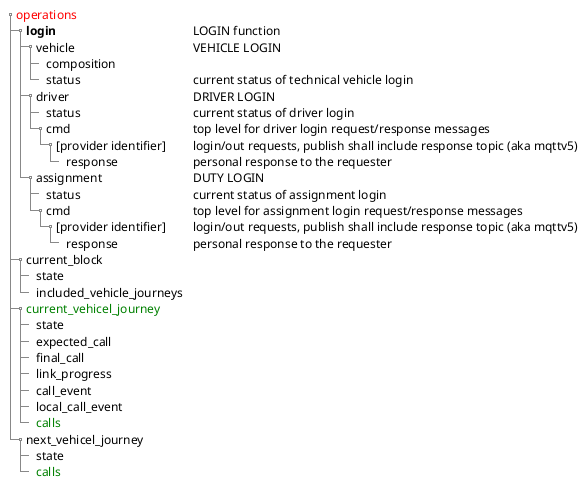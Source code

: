 @startsalt (id=operations)

' Login and merged topics based or related to TOBS Onboard MQTT RM02v0.3.12_ITxPT
' Status: workdoc, version 0.1
{
{T
'.

' Operational Information Topics
+ <font color=red>operations
'+++ vehicle
'++++ unique_identifier
'++++ assigned_identifier
++ **login** | LOGIN function
+++ vehicle | VEHICLE LOGIN
++++ composition
++++ status | current status of technical vehicle login

+++ driver | DRIVER LOGIN
++++ status | current status of driver login
++++ cmd | top level for driver login request/response messages
+++++ [provider identifier] | login/out requests, publish shall include response topic (aka mqttv5)
++++++ response | personal response to the requester

+++ assignment | DUTY LOGIN
++++ status | current status of assignment login
++++ cmd | top level for assignment login request/response messages
+++++ [provider identifier] | login/out requests, publish shall include response topic (aka mqttv5)
++++++ response | personal response to the requester

' Current Operations Topics
++ current_block
+++ state
+++ included_vehicle_journeys
++ <font color=green>current_vehicel_journey
+++ state
' new structure (AF)
' ++++ details
+++ expected_call
+++ final_call
+++ link_progress
+++ call_event
+++ local_call_event
+++ <font color=green>calls
'+++++ <font color=green>[sequenceNumber]

++ next_vehicel_journey
+++ state
+++ <font color=green>calls
'++++ [sequenceNumber]


}
}
@endsalt

